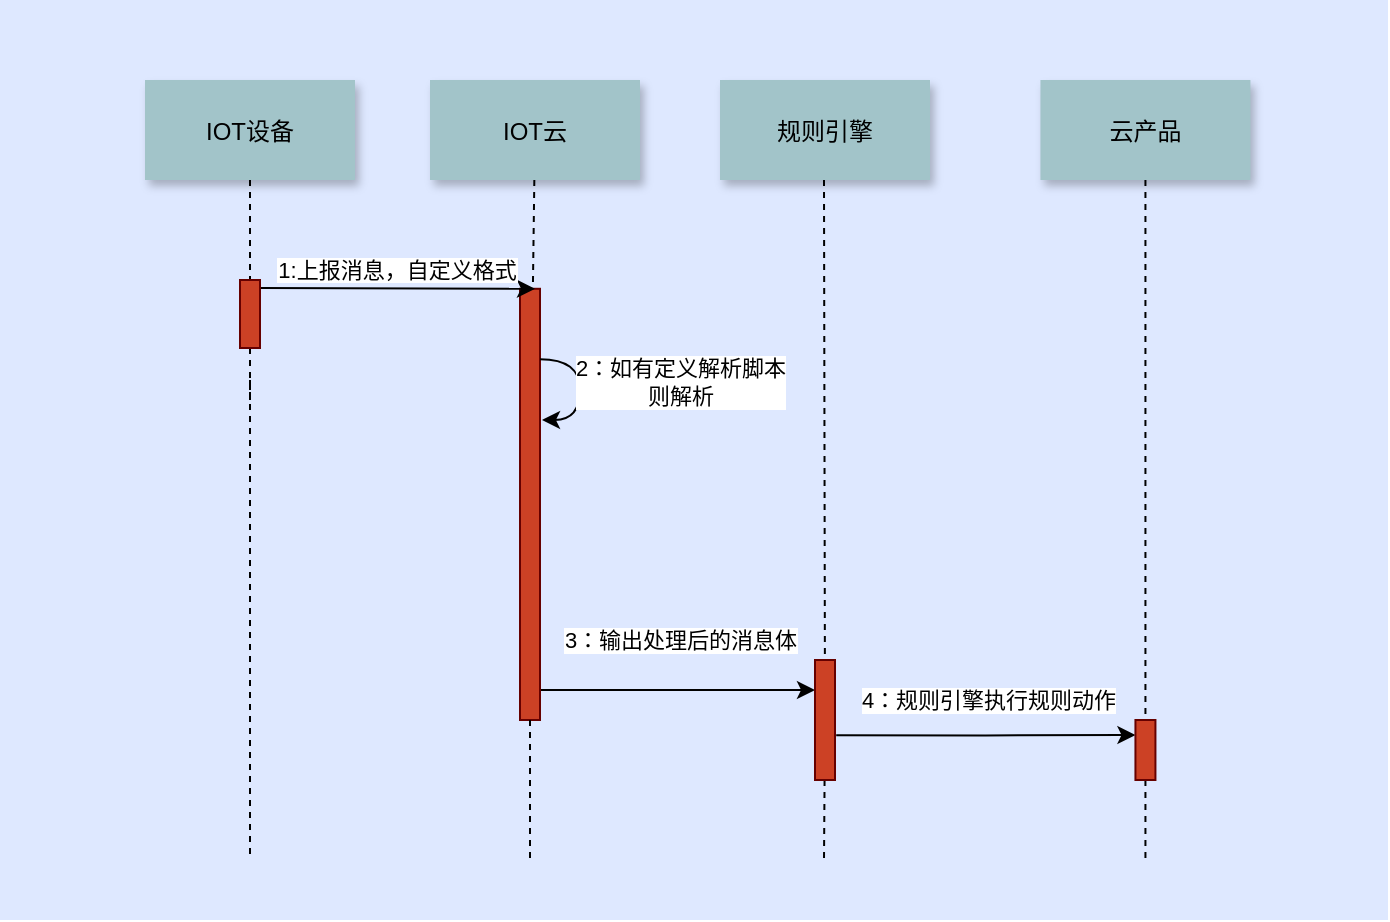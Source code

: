 <mxfile version="14.2.9" type="github">
  <diagram id="FSDgwbAZZ0DIxlb46iu0" name="第 1 页">
    <mxGraphModel dx="717" dy="395" grid="0" gridSize="10" guides="1" tooltips="1" connect="1" arrows="1" fold="1" page="0" pageScale="1" pageWidth="827" pageHeight="1169" math="0" shadow="0">
      <root>
        <mxCell id="0" />
        <mxCell id="1" parent="0" />
        <mxCell id="ZnRhPMHgikTXOu4sy4pF-1" value="" style="fillColor=#DEE8FF;strokeColor=none" vertex="1" parent="1">
          <mxGeometry x="80" y="20" width="694" height="460" as="geometry" />
        </mxCell>
        <mxCell id="ZnRhPMHgikTXOu4sy4pF-2" value="IOT设备" style="shadow=1;fillColor=#A2C4C9;strokeColor=none" vertex="1" parent="1">
          <mxGeometry x="152.5" y="60" width="105" height="50" as="geometry" />
        </mxCell>
        <mxCell id="ZnRhPMHgikTXOu4sy4pF-3" value="" style="edgeStyle=orthogonalEdgeStyle;rounded=0;orthogonalLoop=1;jettySize=auto;html=1;entryX=0;entryY=0.25;entryDx=0;entryDy=0;" edge="1" parent="1" source="ZnRhPMHgikTXOu4sy4pF-5" target="ZnRhPMHgikTXOu4sy4pF-29">
          <mxGeometry relative="1" as="geometry">
            <mxPoint x="430" y="337.195" as="targetPoint" />
            <Array as="points">
              <mxPoint x="420" y="365" />
              <mxPoint x="420" y="365" />
            </Array>
          </mxGeometry>
        </mxCell>
        <mxCell id="ZnRhPMHgikTXOu4sy4pF-4" value="3：输出处理后的消息体" style="edgeLabel;html=1;align=center;verticalAlign=middle;resizable=0;points=[];" vertex="1" connectable="0" parent="ZnRhPMHgikTXOu4sy4pF-3">
          <mxGeometry x="-0.372" y="1" relative="1" as="geometry">
            <mxPoint x="26.67" y="-24" as="offset" />
          </mxGeometry>
        </mxCell>
        <mxCell id="ZnRhPMHgikTXOu4sy4pF-5" value="" style="fillColor=#CC4125;strokeColor=#660000" vertex="1" parent="1">
          <mxGeometry x="340" y="164.39" width="10" height="215.61" as="geometry" />
        </mxCell>
        <mxCell id="ZnRhPMHgikTXOu4sy4pF-6" value="IOT云" style="shadow=1;fillColor=#A2C4C9;strokeColor=none" vertex="1" parent="1">
          <mxGeometry x="295" y="60" width="105" height="50" as="geometry" />
        </mxCell>
        <mxCell id="ZnRhPMHgikTXOu4sy4pF-7" value="" style="edgeStyle=none;endArrow=none;dashed=1" edge="1" parent="1" source="ZnRhPMHgikTXOu4sy4pF-6" target="ZnRhPMHgikTXOu4sy4pF-5">
          <mxGeometry x="272.335" y="165" width="100" height="100" as="geometry">
            <mxPoint x="347.259" y="110" as="sourcePoint" />
            <mxPoint x="347.576" y="165" as="targetPoint" />
          </mxGeometry>
        </mxCell>
        <mxCell id="ZnRhPMHgikTXOu4sy4pF-8" value="规则引擎" style="shadow=1;fillColor=#A2C4C9;strokeColor=none" vertex="1" parent="1">
          <mxGeometry x="440.004" y="60.0" width="105" height="50" as="geometry" />
        </mxCell>
        <mxCell id="ZnRhPMHgikTXOu4sy4pF-9" value="云产品" style="shadow=1;fillColor=#A2C4C9;strokeColor=none" vertex="1" parent="1">
          <mxGeometry x="600.22" y="60" width="105" height="50" as="geometry" />
        </mxCell>
        <mxCell id="ZnRhPMHgikTXOu4sy4pF-10" value="" style="edgeStyle=elbowEdgeStyle;elbow=horizontal;endArrow=none;dashed=1" edge="1" parent="1" source="ZnRhPMHgikTXOu4sy4pF-2">
          <mxGeometry x="230.0" y="310" width="100" height="100" as="geometry">
            <mxPoint x="230.0" y="410" as="sourcePoint" />
            <mxPoint x="205" y="220" as="targetPoint" />
          </mxGeometry>
        </mxCell>
        <mxCell id="ZnRhPMHgikTXOu4sy4pF-11" value="" style="edgeStyle=none;dashed=1;endArrow=none" edge="1" parent="1">
          <mxGeometry x="50" y="300" width="100" height="100" as="geometry">
            <mxPoint x="205" y="210" as="sourcePoint" />
            <mxPoint x="205" y="450" as="targetPoint" />
          </mxGeometry>
        </mxCell>
        <mxCell id="ZnRhPMHgikTXOu4sy4pF-12" value="1:上报消息，自定义格式" style="edgeStyle=none;verticalLabelPosition=top;verticalAlign=bottom;entryX=0.75;entryY=0;entryDx=0;entryDy=0;" edge="1" parent="1" target="ZnRhPMHgikTXOu4sy4pF-5">
          <mxGeometry x="242.955" y="77.096" width="100" height="100" as="geometry">
            <mxPoint x="210" y="164" as="sourcePoint" />
            <mxPoint x="320" y="164.386" as="targetPoint" />
          </mxGeometry>
        </mxCell>
        <mxCell id="ZnRhPMHgikTXOu4sy4pF-13" value="" style="edgeStyle=none;endArrow=none;dashed=1" edge="1" parent="1" source="ZnRhPMHgikTXOu4sy4pF-29">
          <mxGeometry x="431.488" y="175.0" width="100" height="100" as="geometry">
            <mxPoint x="492" y="110" as="sourcePoint" />
            <mxPoint x="492" y="450" as="targetPoint" />
          </mxGeometry>
        </mxCell>
        <mxCell id="ZnRhPMHgikTXOu4sy4pF-15" value="" style="edgeStyle=none;endArrow=none;dashed=1" edge="1" parent="1" source="ZnRhPMHgikTXOu4sy4pF-9">
          <mxGeometry x="592.208" y="175.0" width="100" height="100" as="geometry">
            <mxPoint x="652.729" y="110" as="sourcePoint" />
            <mxPoint x="652.72" y="450" as="targetPoint" />
          </mxGeometry>
        </mxCell>
        <mxCell id="ZnRhPMHgikTXOu4sy4pF-17" value="" style="fillColor=#CC4125;strokeColor=#660000" vertex="1" parent="1">
          <mxGeometry x="200" y="160" width="10" height="34" as="geometry" />
        </mxCell>
        <mxCell id="ZnRhPMHgikTXOu4sy4pF-18" style="edgeStyle=orthogonalEdgeStyle;curved=1;rounded=0;orthogonalLoop=1;jettySize=auto;html=1;exitX=0.928;exitY=0.095;exitDx=0;exitDy=0;exitPerimeter=0;" edge="1" parent="1">
          <mxGeometry relative="1" as="geometry">
            <mxPoint x="350.0" y="199.608" as="sourcePoint" />
            <mxPoint x="351" y="230" as="targetPoint" />
            <Array as="points">
              <mxPoint x="370" y="200" />
              <mxPoint x="370" y="230" />
              <mxPoint x="351" y="230" />
            </Array>
          </mxGeometry>
        </mxCell>
        <mxCell id="ZnRhPMHgikTXOu4sy4pF-19" value="2：如有定义解析脚本&lt;br&gt;则解析" style="edgeLabel;html=1;align=center;verticalAlign=middle;resizable=0;points=[];" vertex="1" connectable="0" parent="ZnRhPMHgikTXOu4sy4pF-18">
          <mxGeometry x="-0.314" y="-1" relative="1" as="geometry">
            <mxPoint x="51" y="6.73" as="offset" />
          </mxGeometry>
        </mxCell>
        <mxCell id="ZnRhPMHgikTXOu4sy4pF-27" style="edgeStyle=orthogonalEdgeStyle;rounded=0;orthogonalLoop=1;jettySize=auto;html=1;exitX=1.06;exitY=0.628;exitDx=0;exitDy=0;entryX=0;entryY=0.25;entryDx=0;entryDy=0;exitPerimeter=0;" edge="1" parent="1" source="ZnRhPMHgikTXOu4sy4pF-29" target="ZnRhPMHgikTXOu4sy4pF-33">
          <mxGeometry relative="1" as="geometry">
            <Array as="points" />
          </mxGeometry>
        </mxCell>
        <mxCell id="ZnRhPMHgikTXOu4sy4pF-28" value="4：规则引擎执行规则动作" style="edgeLabel;html=1;align=center;verticalAlign=middle;resizable=0;points=[];" vertex="1" connectable="0" parent="ZnRhPMHgikTXOu4sy4pF-27">
          <mxGeometry x="-0.328" y="-1" relative="1" as="geometry">
            <mxPoint x="24.68" y="-18.71" as="offset" />
          </mxGeometry>
        </mxCell>
        <mxCell id="ZnRhPMHgikTXOu4sy4pF-29" value="" style="fillColor=#CC4125;strokeColor=#660000" vertex="1" parent="1">
          <mxGeometry x="487.5" y="350" width="10" height="60" as="geometry" />
        </mxCell>
        <mxCell id="ZnRhPMHgikTXOu4sy4pF-30" value="" style="edgeStyle=none;endArrow=none;dashed=1" edge="1" parent="1" target="ZnRhPMHgikTXOu4sy4pF-29">
          <mxGeometry x="431.488" y="175.0" width="100" height="100" as="geometry">
            <mxPoint x="492" y="110" as="sourcePoint" />
            <mxPoint x="492" y="660" as="targetPoint" />
          </mxGeometry>
        </mxCell>
        <mxCell id="ZnRhPMHgikTXOu4sy4pF-33" value="" style="fillColor=#CC4125;strokeColor=#660000" vertex="1" parent="1">
          <mxGeometry x="647.72" y="380" width="10" height="30" as="geometry" />
        </mxCell>
        <mxCell id="ZnRhPMHgikTXOu4sy4pF-36" value="" style="edgeStyle=none;endArrow=none;dashed=1" edge="1" parent="1" source="ZnRhPMHgikTXOu4sy4pF-5">
          <mxGeometry x="376.571" y="339.697" width="100" height="100" as="geometry">
            <mxPoint x="345" y="510" as="sourcePoint" />
            <mxPoint x="345" y="450" as="targetPoint" />
          </mxGeometry>
        </mxCell>
        <mxCell id="ZnRhPMHgikTXOu4sy4pF-43" value="" style="fillColor=#CC4125;strokeColor=#660000" vertex="1" parent="1">
          <mxGeometry x="487.5" y="350" width="10" height="60" as="geometry" />
        </mxCell>
      </root>
    </mxGraphModel>
  </diagram>
</mxfile>
